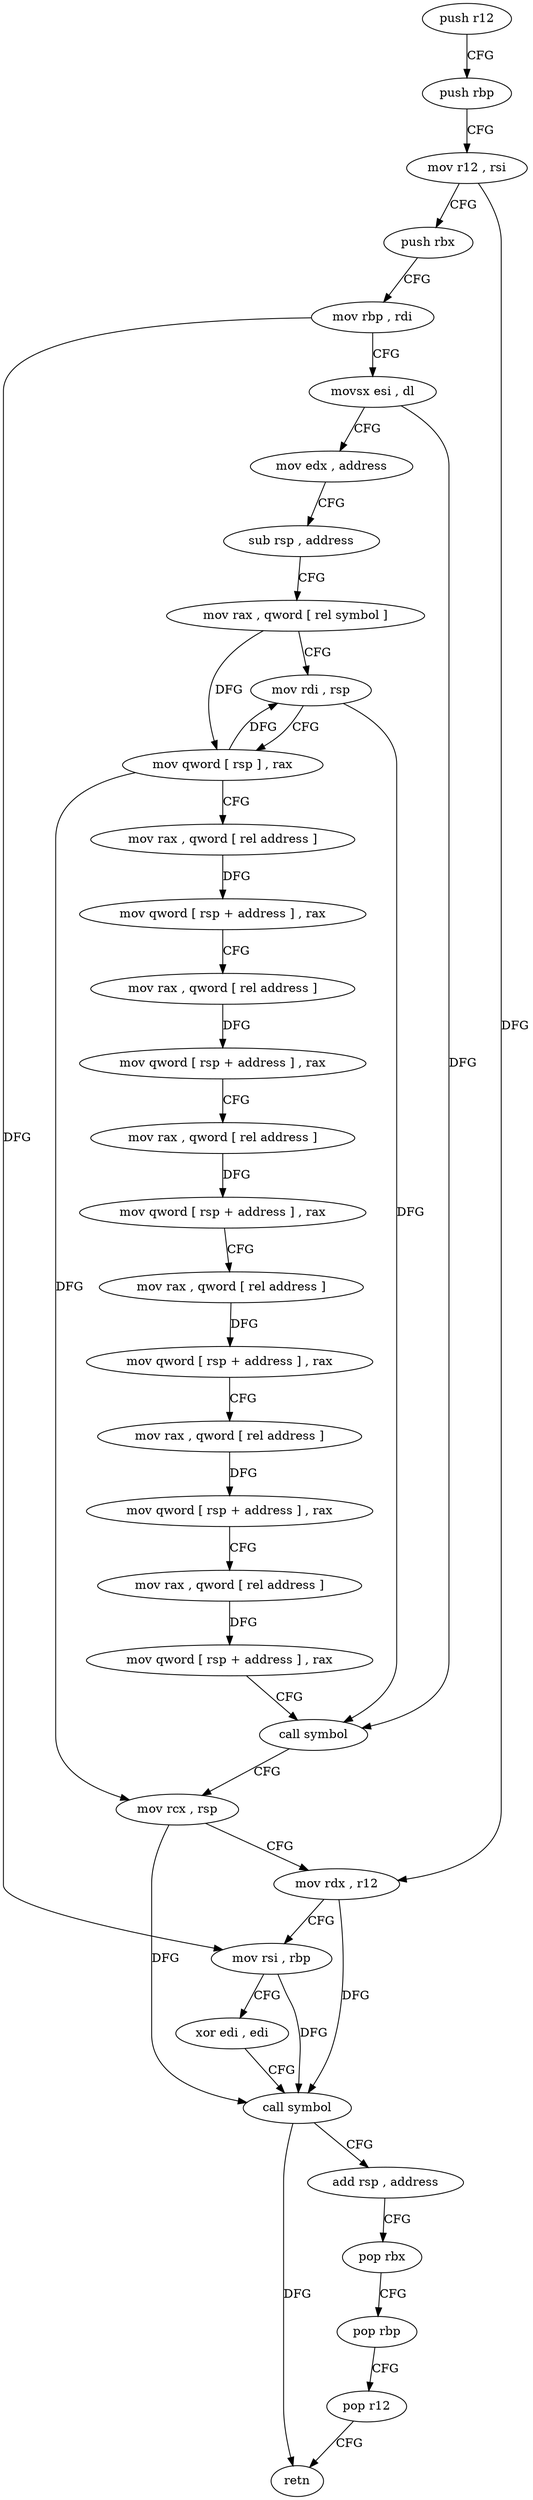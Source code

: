 digraph "func" {
"4229552" [label = "push r12" ]
"4229554" [label = "push rbp" ]
"4229555" [label = "mov r12 , rsi" ]
"4229558" [label = "push rbx" ]
"4229559" [label = "mov rbp , rdi" ]
"4229562" [label = "movsx esi , dl" ]
"4229565" [label = "mov edx , address" ]
"4229570" [label = "sub rsp , address" ]
"4229574" [label = "mov rax , qword [ rel symbol ]" ]
"4229581" [label = "mov rdi , rsp" ]
"4229584" [label = "mov qword [ rsp ] , rax" ]
"4229588" [label = "mov rax , qword [ rel address ]" ]
"4229595" [label = "mov qword [ rsp + address ] , rax" ]
"4229600" [label = "mov rax , qword [ rel address ]" ]
"4229607" [label = "mov qword [ rsp + address ] , rax" ]
"4229612" [label = "mov rax , qword [ rel address ]" ]
"4229619" [label = "mov qword [ rsp + address ] , rax" ]
"4229624" [label = "mov rax , qword [ rel address ]" ]
"4229631" [label = "mov qword [ rsp + address ] , rax" ]
"4229636" [label = "mov rax , qword [ rel address ]" ]
"4229643" [label = "mov qword [ rsp + address ] , rax" ]
"4229648" [label = "mov rax , qword [ rel address ]" ]
"4229655" [label = "mov qword [ rsp + address ] , rax" ]
"4229660" [label = "call symbol" ]
"4229665" [label = "mov rcx , rsp" ]
"4229668" [label = "mov rdx , r12" ]
"4229671" [label = "mov rsi , rbp" ]
"4229674" [label = "xor edi , edi" ]
"4229676" [label = "call symbol" ]
"4229681" [label = "add rsp , address" ]
"4229685" [label = "pop rbx" ]
"4229686" [label = "pop rbp" ]
"4229687" [label = "pop r12" ]
"4229689" [label = "retn" ]
"4229552" -> "4229554" [ label = "CFG" ]
"4229554" -> "4229555" [ label = "CFG" ]
"4229555" -> "4229558" [ label = "CFG" ]
"4229555" -> "4229668" [ label = "DFG" ]
"4229558" -> "4229559" [ label = "CFG" ]
"4229559" -> "4229562" [ label = "CFG" ]
"4229559" -> "4229671" [ label = "DFG" ]
"4229562" -> "4229565" [ label = "CFG" ]
"4229562" -> "4229660" [ label = "DFG" ]
"4229565" -> "4229570" [ label = "CFG" ]
"4229570" -> "4229574" [ label = "CFG" ]
"4229574" -> "4229581" [ label = "CFG" ]
"4229574" -> "4229584" [ label = "DFG" ]
"4229581" -> "4229584" [ label = "CFG" ]
"4229581" -> "4229660" [ label = "DFG" ]
"4229584" -> "4229588" [ label = "CFG" ]
"4229584" -> "4229581" [ label = "DFG" ]
"4229584" -> "4229665" [ label = "DFG" ]
"4229588" -> "4229595" [ label = "DFG" ]
"4229595" -> "4229600" [ label = "CFG" ]
"4229600" -> "4229607" [ label = "DFG" ]
"4229607" -> "4229612" [ label = "CFG" ]
"4229612" -> "4229619" [ label = "DFG" ]
"4229619" -> "4229624" [ label = "CFG" ]
"4229624" -> "4229631" [ label = "DFG" ]
"4229631" -> "4229636" [ label = "CFG" ]
"4229636" -> "4229643" [ label = "DFG" ]
"4229643" -> "4229648" [ label = "CFG" ]
"4229648" -> "4229655" [ label = "DFG" ]
"4229655" -> "4229660" [ label = "CFG" ]
"4229660" -> "4229665" [ label = "CFG" ]
"4229665" -> "4229668" [ label = "CFG" ]
"4229665" -> "4229676" [ label = "DFG" ]
"4229668" -> "4229671" [ label = "CFG" ]
"4229668" -> "4229676" [ label = "DFG" ]
"4229671" -> "4229674" [ label = "CFG" ]
"4229671" -> "4229676" [ label = "DFG" ]
"4229674" -> "4229676" [ label = "CFG" ]
"4229676" -> "4229681" [ label = "CFG" ]
"4229676" -> "4229689" [ label = "DFG" ]
"4229681" -> "4229685" [ label = "CFG" ]
"4229685" -> "4229686" [ label = "CFG" ]
"4229686" -> "4229687" [ label = "CFG" ]
"4229687" -> "4229689" [ label = "CFG" ]
}
